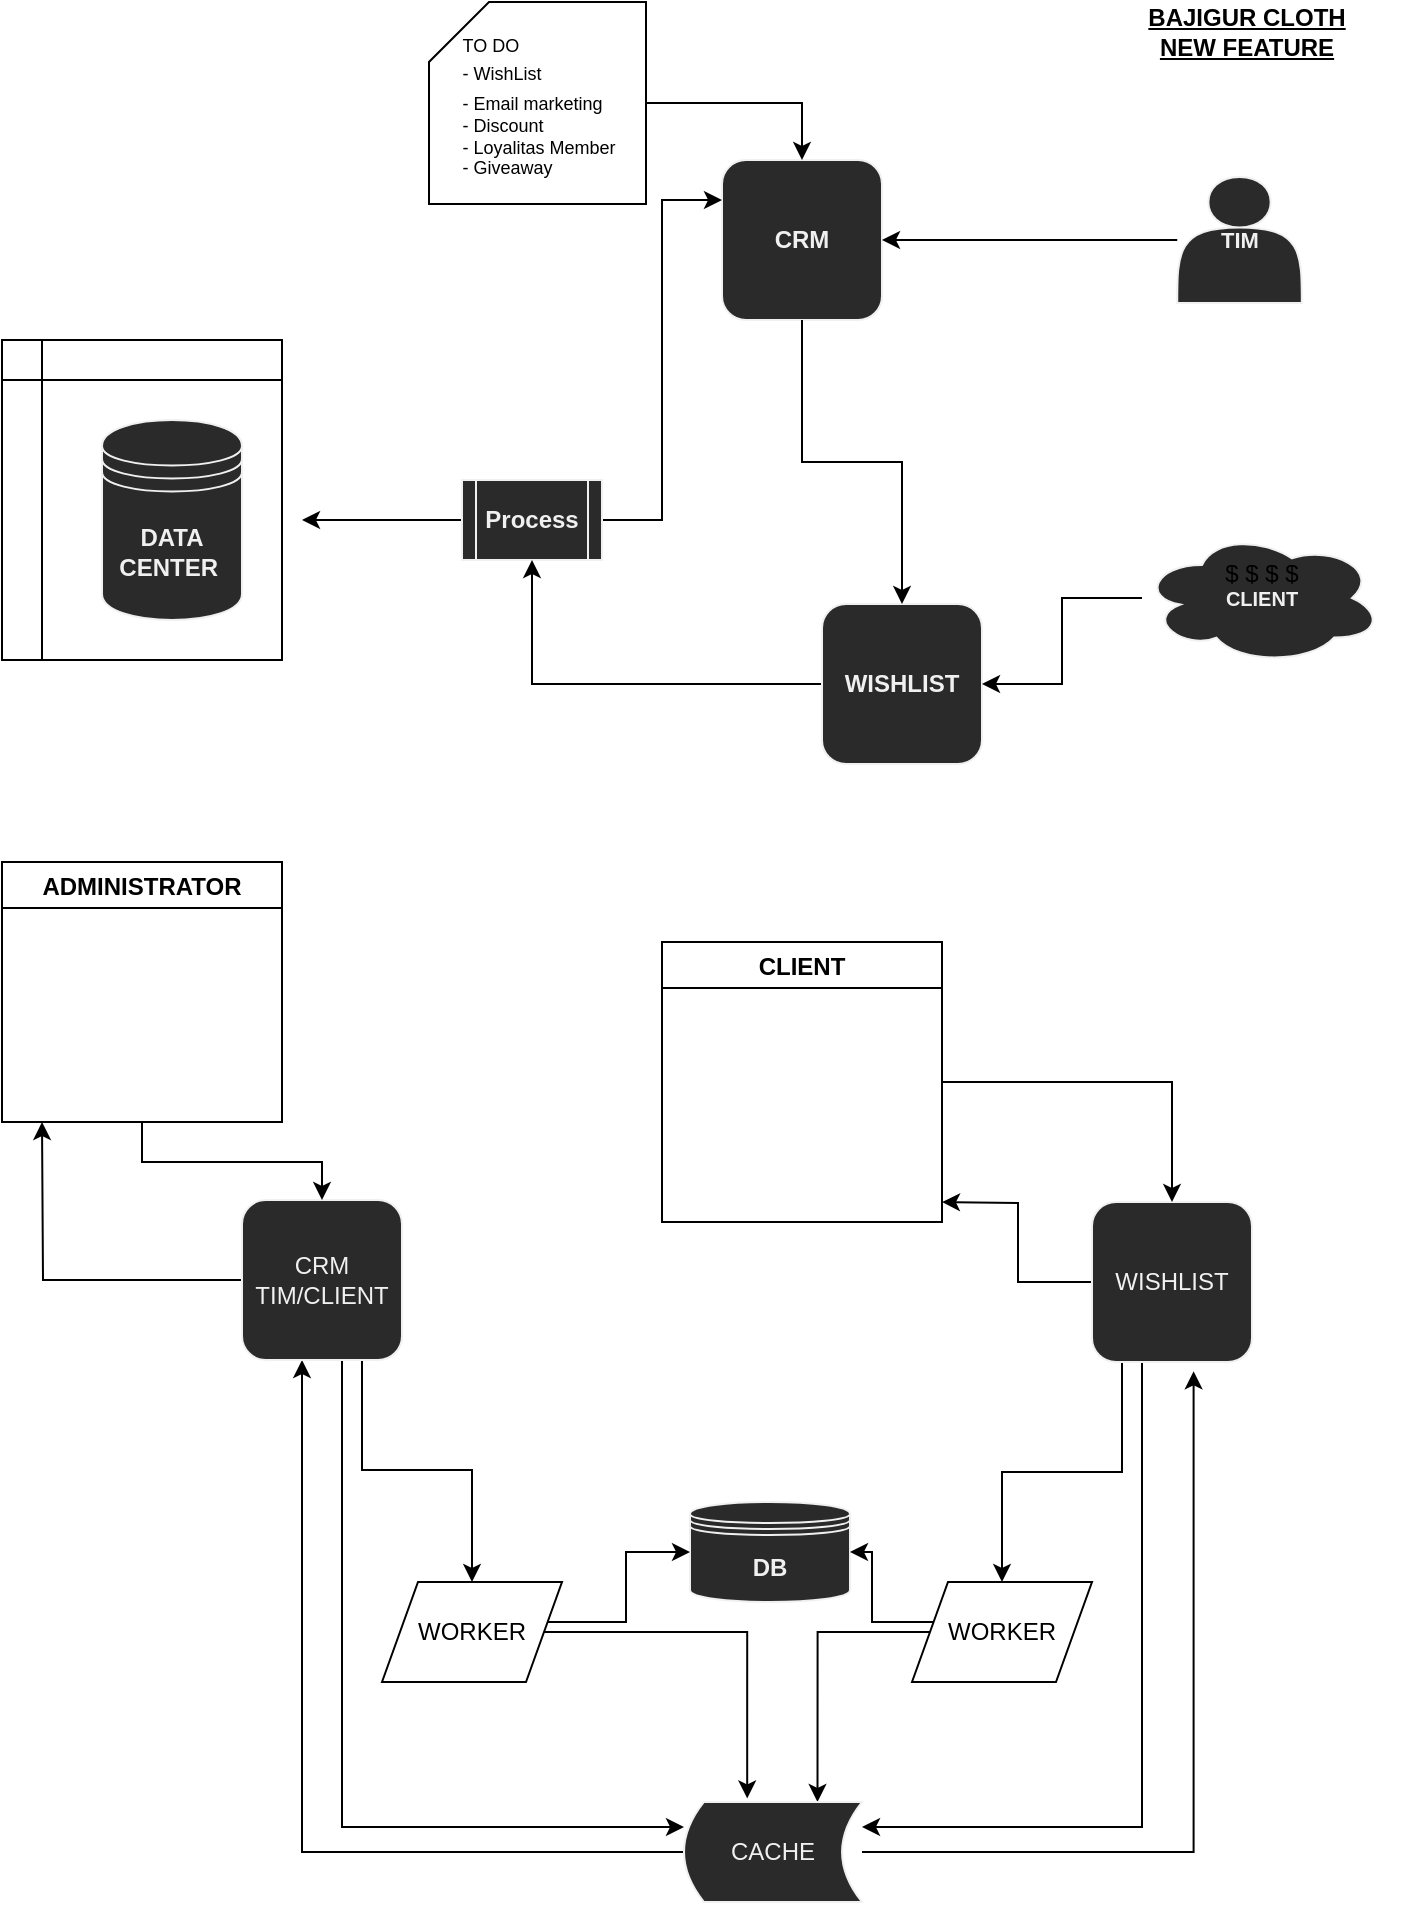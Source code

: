 <mxfile version="13.1.3">
    <diagram id="6hGFLwfOUW9BJ-s0fimq" name="Page-1">
        <mxGraphModel dx="1095" dy="626" grid="1" gridSize="10" guides="1" tooltips="1" connect="1" arrows="1" fold="1" page="1" pageScale="1" pageWidth="827" pageHeight="1169" math="0" shadow="0">
            <root>
                <mxCell id="0"/>
                <mxCell id="1" parent="0"/>
                <mxCell id="73" value="&lt;b&gt;DB&lt;/b&gt;" style="shape=datastore;whiteSpace=wrap;html=1;fontFamily=Helvetica;fontSize=12;fontColor=#f0f0f0;align=center;strokeColor=#f0f0f0;fillColor=#2a2a2a;" parent="1" vertex="1">
                    <mxGeometry x="414" y="820" width="80" height="50" as="geometry"/>
                </mxCell>
                <mxCell id="184" style="edgeStyle=orthogonalEdgeStyle;rounded=0;orthogonalLoop=1;jettySize=auto;html=1;entryX=0;entryY=0.5;entryDx=0;entryDy=0;" edge="1" parent="1" source="75" target="73">
                    <mxGeometry relative="1" as="geometry">
                        <Array as="points">
                            <mxPoint x="382" y="880"/>
                            <mxPoint x="382" y="845"/>
                        </Array>
                    </mxGeometry>
                </mxCell>
                <mxCell id="186" style="edgeStyle=orthogonalEdgeStyle;rounded=0;orthogonalLoop=1;jettySize=auto;html=1;entryX=0.355;entryY=-0.036;entryDx=0;entryDy=0;entryPerimeter=0;" edge="1" parent="1" source="75" target="79">
                    <mxGeometry relative="1" as="geometry"/>
                </mxCell>
                <mxCell id="75" value="WORKER" style="shape=parallelogram;perimeter=parallelogramPerimeter;whiteSpace=wrap;html=1;" parent="1" vertex="1">
                    <mxGeometry x="260" y="860" width="90" height="50" as="geometry"/>
                </mxCell>
                <mxCell id="183" style="edgeStyle=orthogonalEdgeStyle;rounded=0;orthogonalLoop=1;jettySize=auto;html=1;entryX=1;entryY=0.5;entryDx=0;entryDy=0;" edge="1" parent="1" source="77" target="73">
                    <mxGeometry relative="1" as="geometry">
                        <Array as="points">
                            <mxPoint x="505" y="880"/>
                            <mxPoint x="505" y="845"/>
                        </Array>
                    </mxGeometry>
                </mxCell>
                <mxCell id="185" style="edgeStyle=orthogonalEdgeStyle;rounded=0;orthogonalLoop=1;jettySize=auto;html=1;entryX=0.75;entryY=0;entryDx=0;entryDy=0;" edge="1" parent="1" source="77" target="79">
                    <mxGeometry relative="1" as="geometry"/>
                </mxCell>
                <mxCell id="77" value="WORKER" style="shape=parallelogram;perimeter=parallelogramPerimeter;whiteSpace=wrap;html=1;" parent="1" vertex="1">
                    <mxGeometry x="525" y="860" width="90" height="50" as="geometry"/>
                </mxCell>
                <mxCell id="179" style="edgeStyle=orthogonalEdgeStyle;rounded=0;orthogonalLoop=1;jettySize=auto;html=1;" edge="1" parent="1" source="79" target="80">
                    <mxGeometry relative="1" as="geometry">
                        <mxPoint x="220" y="760" as="targetPoint"/>
                        <Array as="points">
                            <mxPoint x="220" y="995"/>
                        </Array>
                    </mxGeometry>
                </mxCell>
                <mxCell id="181" style="edgeStyle=orthogonalEdgeStyle;rounded=0;orthogonalLoop=1;jettySize=auto;html=1;entryX=0.635;entryY=1.058;entryDx=0;entryDy=0;entryPerimeter=0;" edge="1" parent="1" source="79" target="81">
                    <mxGeometry relative="1" as="geometry"/>
                </mxCell>
                <mxCell id="79" value="CACHE" style="shape=dataStorage;whiteSpace=wrap;html=1;fontFamily=Helvetica;fontSize=12;fontColor=#f0f0f0;align=center;strokeColor=#f0f0f0;fillColor=#2a2a2a;size=0.112;" parent="1" vertex="1">
                    <mxGeometry x="411" y="970" width="89" height="50" as="geometry"/>
                </mxCell>
                <mxCell id="161" style="edgeStyle=orthogonalEdgeStyle;rounded=0;orthogonalLoop=1;jettySize=auto;html=1;" parent="1" source="80" edge="1">
                    <mxGeometry relative="1" as="geometry">
                        <mxPoint x="90" y="630" as="targetPoint"/>
                    </mxGeometry>
                </mxCell>
                <mxCell id="170" style="edgeStyle=orthogonalEdgeStyle;rounded=0;orthogonalLoop=1;jettySize=auto;html=1;" parent="1" source="80" target="75" edge="1">
                    <mxGeometry relative="1" as="geometry">
                        <Array as="points">
                            <mxPoint x="250" y="804"/>
                            <mxPoint x="305" y="804"/>
                        </Array>
                    </mxGeometry>
                </mxCell>
                <mxCell id="178" style="edgeStyle=orthogonalEdgeStyle;rounded=0;orthogonalLoop=1;jettySize=auto;html=1;entryX=0;entryY=0.25;entryDx=0;entryDy=0;" edge="1" parent="1" source="80" target="79">
                    <mxGeometry relative="1" as="geometry">
                        <Array as="points">
                            <mxPoint x="240" y="983"/>
                        </Array>
                    </mxGeometry>
                </mxCell>
                <mxCell id="80" value="CRM&lt;br&gt;TIM/CLIENT" style="rounded=1;whiteSpace=wrap;html=1;fontFamily=Helvetica;fontSize=12;fontColor=#f0f0f0;align=center;strokeColor=#f0f0f0;fillColor=#2a2a2a;" parent="1" vertex="1">
                    <mxGeometry x="190" y="669" width="80" height="80" as="geometry"/>
                </mxCell>
                <mxCell id="153" style="edgeStyle=orthogonalEdgeStyle;rounded=0;orthogonalLoop=1;jettySize=auto;html=1;" parent="1" source="81" edge="1">
                    <mxGeometry relative="1" as="geometry">
                        <mxPoint x="540" y="670" as="targetPoint"/>
                    </mxGeometry>
                </mxCell>
                <mxCell id="169" style="edgeStyle=orthogonalEdgeStyle;rounded=0;orthogonalLoop=1;jettySize=auto;html=1;entryX=0.5;entryY=0;entryDx=0;entryDy=0;" parent="1" source="81" target="77" edge="1">
                    <mxGeometry relative="1" as="geometry">
                        <Array as="points">
                            <mxPoint x="630" y="805"/>
                            <mxPoint x="570" y="805"/>
                        </Array>
                    </mxGeometry>
                </mxCell>
                <mxCell id="176" style="edgeStyle=orthogonalEdgeStyle;rounded=0;orthogonalLoop=1;jettySize=auto;html=1;entryX=1;entryY=0.25;entryDx=0;entryDy=0;" edge="1" parent="1" source="81" target="79">
                    <mxGeometry relative="1" as="geometry">
                        <Array as="points">
                            <mxPoint x="640" y="983"/>
                        </Array>
                    </mxGeometry>
                </mxCell>
                <mxCell id="81" value="WISHLIST" style="rounded=1;whiteSpace=wrap;html=1;fontFamily=Helvetica;fontSize=12;fontColor=#f0f0f0;align=center;strokeColor=#f0f0f0;fillColor=#2a2a2a;" parent="1" vertex="1">
                    <mxGeometry x="615" y="670" width="80" height="80" as="geometry"/>
                </mxCell>
                <mxCell id="103" value="" style="group" parent="1" vertex="1" connectable="0">
                    <mxGeometry x="70" y="70" width="710" height="381" as="geometry"/>
                </mxCell>
                <mxCell id="9" value="&lt;b&gt;&lt;u&gt;BAJIGUR CLOTH &lt;br&gt;NEW FEATURE&lt;br&gt;&lt;/u&gt;&lt;/b&gt;" style="text;html=1;align=center;verticalAlign=middle;resizable=0;points=[];autosize=1;" parent="103" vertex="1">
                    <mxGeometry x="567" width="110" height="30" as="geometry"/>
                </mxCell>
                <mxCell id="19" value="&lt;b&gt;CRM&lt;br&gt;&lt;/b&gt;" style="rounded=1;whiteSpace=wrap;html=1;fontFamily=Helvetica;fontSize=12;fontColor=#f0f0f0;align=center;strokeColor=#f0f0f0;fillColor=#2a2a2a;" parent="103" vertex="1">
                    <mxGeometry x="360" y="79" width="80" height="80" as="geometry"/>
                </mxCell>
                <mxCell id="87" style="edgeStyle=orthogonalEdgeStyle;rounded=0;orthogonalLoop=1;jettySize=auto;html=1;" parent="103" source="22" edge="1">
                    <mxGeometry relative="1" as="geometry">
                        <mxPoint x="150" y="259" as="targetPoint"/>
                    </mxGeometry>
                </mxCell>
                <mxCell id="93" style="edgeStyle=orthogonalEdgeStyle;rounded=0;orthogonalLoop=1;jettySize=auto;html=1;entryX=0;entryY=0.25;entryDx=0;entryDy=0;" parent="103" source="22" target="19" edge="1">
                    <mxGeometry relative="1" as="geometry"/>
                </mxCell>
                <mxCell id="22" value="&lt;b&gt;Process&lt;/b&gt;" style="shape=process;whiteSpace=wrap;html=1;backgroundOutline=1;fontFamily=Helvetica;fontSize=12;fontColor=#f0f0f0;align=center;strokeColor=#f0f0f0;fillColor=#2a2a2a;" parent="103" vertex="1">
                    <mxGeometry x="230" y="239" width="70" height="40" as="geometry"/>
                </mxCell>
                <mxCell id="49" value="" style="group" parent="103" vertex="1" connectable="0">
                    <mxGeometry x="562" y="56" width="90" height="126" as="geometry"/>
                </mxCell>
                <mxCell id="4" value="&lt;span style=&quot;font-size: 11px&quot;&gt;&lt;b&gt;TIM&lt;br&gt;&lt;/b&gt;&lt;/span&gt;" style="shape=actor;whiteSpace=wrap;html=1;fontFamily=Helvetica;fontSize=12;fontColor=#f0f0f0;align=center;strokeColor=#f0f0f0;fillColor=#2a2a2a;" parent="49" vertex="1">
                    <mxGeometry x="25.615" y="31.5" width="62.308" height="63" as="geometry"/>
                </mxCell>
                <mxCell id="92" style="edgeStyle=orthogonalEdgeStyle;rounded=0;orthogonalLoop=1;jettySize=auto;html=1;entryX=0.5;entryY=1;entryDx=0;entryDy=0;" parent="103" source="55" target="22" edge="1">
                    <mxGeometry relative="1" as="geometry"/>
                </mxCell>
                <mxCell id="55" value="&lt;b&gt;WISHLIST&lt;/b&gt;" style="rounded=1;whiteSpace=wrap;html=1;fontFamily=Helvetica;fontSize=12;fontColor=#f0f0f0;align=center;strokeColor=#f0f0f0;fillColor=#2a2a2a;" parent="103" vertex="1">
                    <mxGeometry x="410" y="301" width="80" height="80" as="geometry"/>
                </mxCell>
                <mxCell id="62" value="" style="group" parent="103" vertex="1" connectable="0">
                    <mxGeometry x="570" y="221" width="140" height="139" as="geometry"/>
                </mxCell>
                <mxCell id="5" value="&lt;font size=&quot;1&quot;&gt;&lt;b&gt;CLIENT&lt;/b&gt;&lt;/font&gt;" style="ellipse;shape=cloud;whiteSpace=wrap;html=1;fontFamily=Helvetica;fontSize=12;fontColor=#f0f0f0;align=center;strokeColor=#f0f0f0;fillColor=#2a2a2a;" parent="62" vertex="1">
                    <mxGeometry y="44" width="120" height="66" as="geometry"/>
                </mxCell>
                <mxCell id="59" value="$ $ $ $" style="text;html=1;strokeColor=none;fillColor=none;align=center;verticalAlign=middle;whiteSpace=wrap;rounded=0;" parent="62" vertex="1">
                    <mxGeometry x="20" y="43" width="80" height="44" as="geometry"/>
                </mxCell>
                <mxCell id="69" value="" style="group" parent="103" vertex="1" connectable="0">
                    <mxGeometry y="169" width="140" height="160" as="geometry"/>
                </mxCell>
                <mxCell id="66" value="" style="shape=internalStorage;whiteSpace=wrap;html=1;backgroundOutline=1;" parent="69" vertex="1">
                    <mxGeometry width="140" height="160" as="geometry"/>
                </mxCell>
                <mxCell id="3" value="&lt;b&gt;DATA CENTER&amp;nbsp;&lt;br&gt;&lt;/b&gt;" style="shape=datastore;whiteSpace=wrap;html=1;fontFamily=Helvetica;fontSize=12;fontColor=#f0f0f0;align=center;strokeColor=#f0f0f0;fillColor=#2a2a2a;" parent="69" vertex="1">
                    <mxGeometry x="50" y="40" width="70" height="100" as="geometry"/>
                </mxCell>
                <mxCell id="89" style="edgeStyle=orthogonalEdgeStyle;rounded=0;orthogonalLoop=1;jettySize=auto;html=1;entryX=0.5;entryY=0;entryDx=0;entryDy=0;" parent="103" source="19" target="55" edge="1">
                    <mxGeometry relative="1" as="geometry"/>
                </mxCell>
                <mxCell id="84" style="edgeStyle=orthogonalEdgeStyle;rounded=0;orthogonalLoop=1;jettySize=auto;html=1;entryX=1;entryY=0.5;entryDx=0;entryDy=0;" parent="103" source="4" target="19" edge="1">
                    <mxGeometry relative="1" as="geometry"/>
                </mxCell>
                <mxCell id="91" style="edgeStyle=orthogonalEdgeStyle;rounded=0;orthogonalLoop=1;jettySize=auto;html=1;" parent="103" source="5" target="55" edge="1">
                    <mxGeometry relative="1" as="geometry"/>
                </mxCell>
                <mxCell id="99" style="edgeStyle=orthogonalEdgeStyle;rounded=0;orthogonalLoop=1;jettySize=auto;html=1;entryX=0.5;entryY=0;entryDx=0;entryDy=0;" parent="103" source="94" target="19" edge="1">
                    <mxGeometry relative="1" as="geometry"/>
                </mxCell>
                <mxCell id="94" value="&lt;div style=&quot;text-align: justify&quot;&gt;&lt;span style=&quot;font-size: 9px&quot;&gt;TO DO&lt;br&gt;- WishList&lt;/span&gt;&lt;/div&gt;&lt;div style=&quot;text-align: justify&quot;&gt;&lt;span style=&quot;font-size: 9px&quot;&gt;- Email&amp;nbsp;&lt;/span&gt;&lt;span style=&quot;font-size: 9px&quot;&gt;marketing&lt;/span&gt;&lt;/div&gt;&lt;font style=&quot;font-size: 9px&quot;&gt;&lt;div style=&quot;text-align: justify&quot;&gt;&lt;span&gt;- Discount&lt;/span&gt;&lt;/div&gt;&lt;div style=&quot;text-align: justify&quot;&gt;&lt;span&gt;- Loyalitas Member&lt;/span&gt;&lt;/div&gt;&lt;div style=&quot;text-align: justify&quot;&gt;&lt;span&gt;- Giveaway&lt;/span&gt;&lt;/div&gt;&lt;/font&gt;" style="shape=card;whiteSpace=wrap;html=1;" parent="103" vertex="1">
                    <mxGeometry x="213.5" width="108.5" height="101" as="geometry"/>
                </mxCell>
                <mxCell id="154" style="edgeStyle=orthogonalEdgeStyle;rounded=0;orthogonalLoop=1;jettySize=auto;html=1;entryX=0.5;entryY=0;entryDx=0;entryDy=0;" parent="1" source="117" target="81" edge="1">
                    <mxGeometry relative="1" as="geometry"/>
                </mxCell>
                <mxCell id="117" value="CLIENT" style="swimlane;startSize=23;" parent="1" vertex="1">
                    <mxGeometry x="400" y="540" width="140" height="140" as="geometry"/>
                </mxCell>
                <mxCell id="162" style="edgeStyle=orthogonalEdgeStyle;rounded=0;orthogonalLoop=1;jettySize=auto;html=1;" parent="1" source="155" target="80" edge="1">
                    <mxGeometry relative="1" as="geometry"/>
                </mxCell>
                <mxCell id="155" value="ADMINISTRATOR" style="swimlane;" parent="1" vertex="1">
                    <mxGeometry x="70" y="500" width="140" height="130" as="geometry"/>
                </mxCell>
            </root>
        </mxGraphModel>
    </diagram>
</mxfile>
